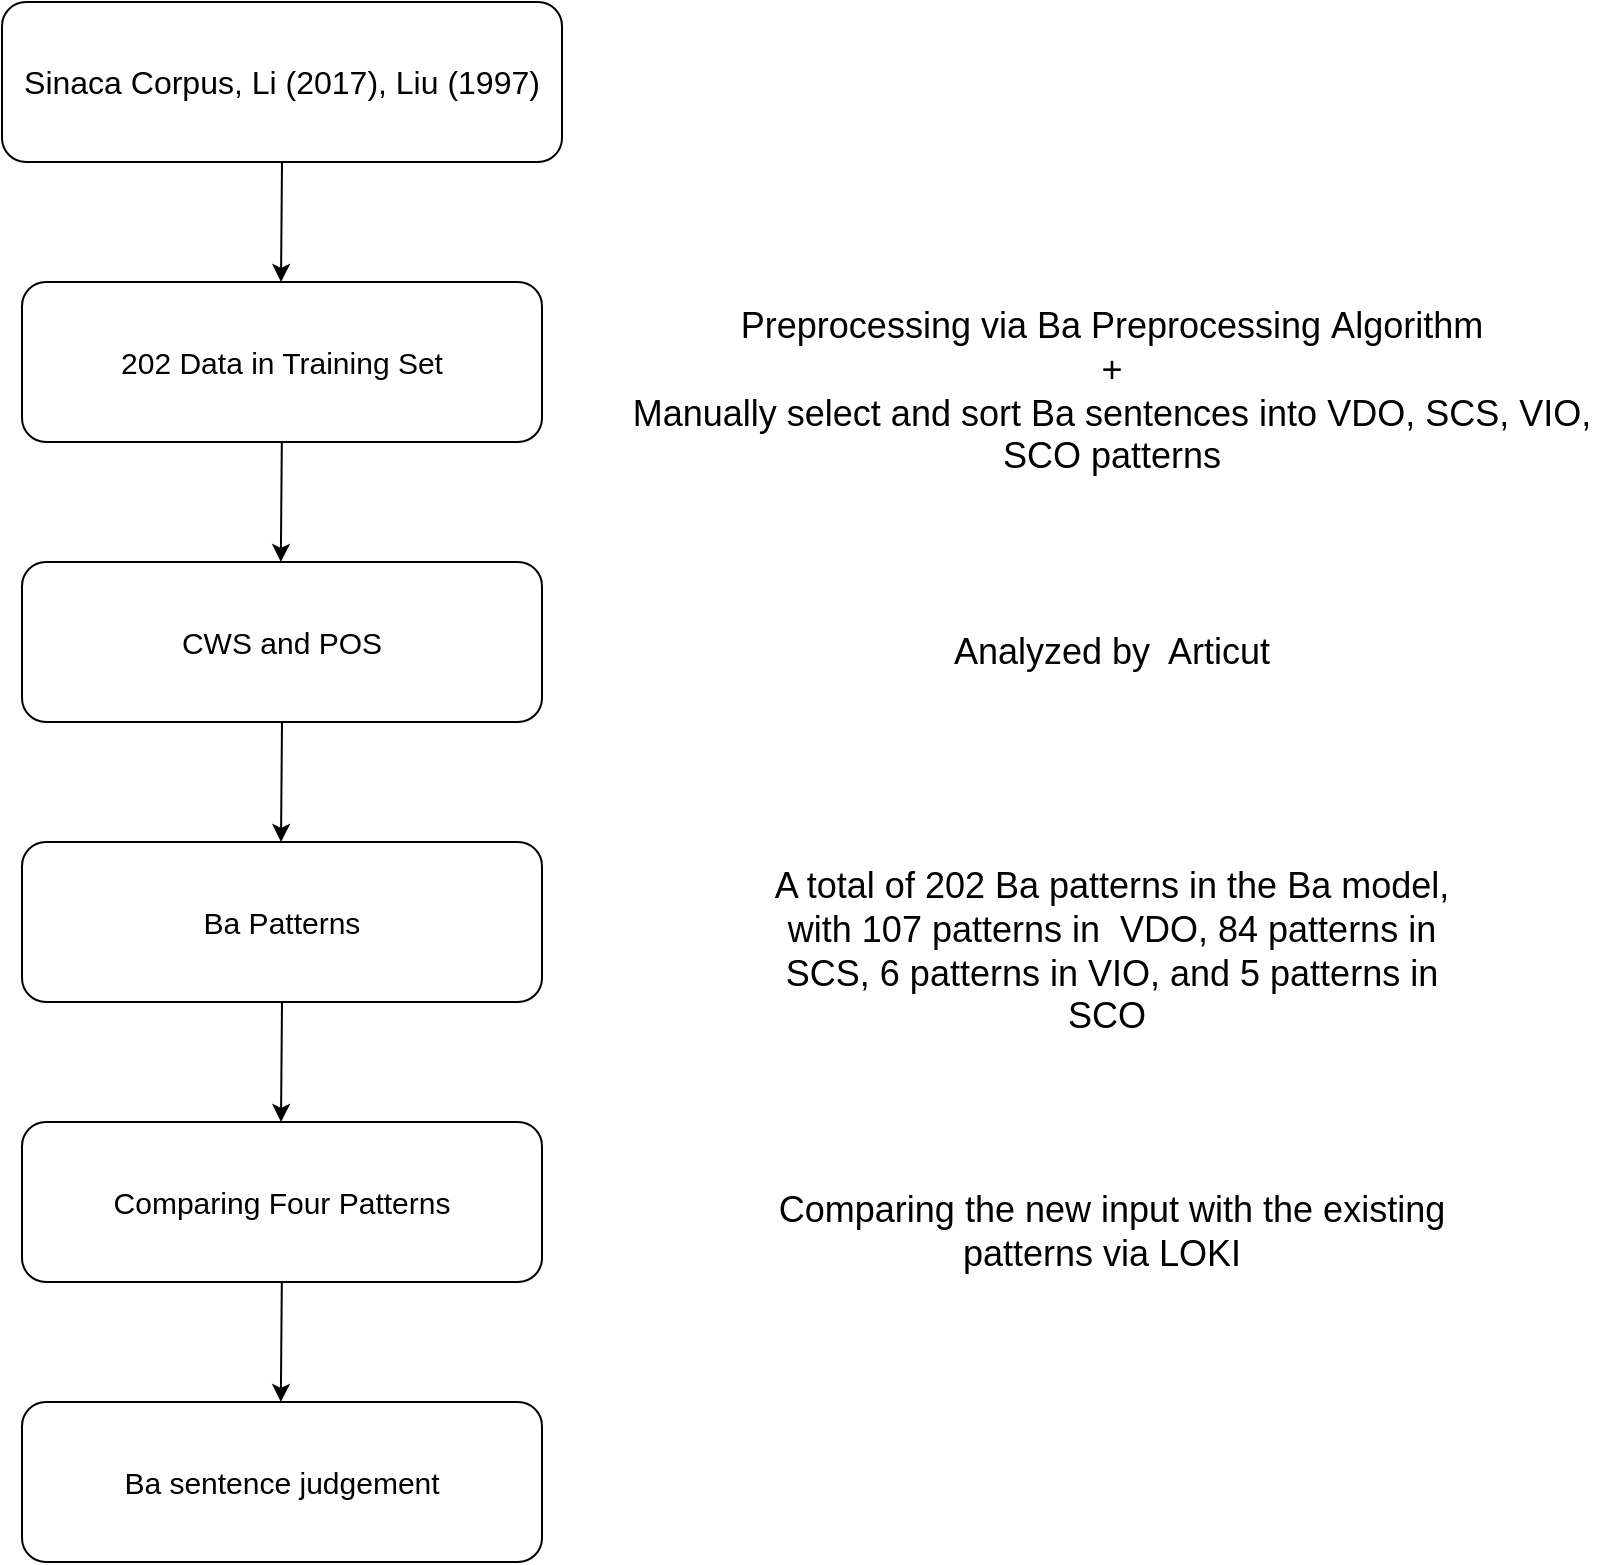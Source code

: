 <mxfile version="24.8.8">
  <diagram id="VhYtMKZ83w2tvJsrg3sf" name="第 1 页">
    <mxGraphModel dx="1841" dy="997" grid="1" gridSize="10" guides="1" tooltips="1" connect="1" arrows="1" fold="1" page="1" pageScale="1" pageWidth="1600" pageHeight="1200" math="0" shadow="0">
      <root>
        <mxCell id="0" />
        <mxCell id="1" parent="0" />
        <mxCell id="uM3loSz1BCQUuEdLPMse-7" value="&lt;span style=&quot;font-size: 15px; font-weight: 400;&quot;&gt;202 Data in Training Set&lt;/span&gt;" style="rounded=1;whiteSpace=wrap;html=1;fontStyle=1" parent="1" vertex="1">
          <mxGeometry x="400" y="280" width="260" height="80" as="geometry" />
        </mxCell>
        <mxCell id="uM3loSz1BCQUuEdLPMse-9" value="CWS and POS" style="rounded=1;whiteSpace=wrap;html=1;fontSize=15;" parent="1" vertex="1">
          <mxGeometry x="400" y="420" width="260" height="80" as="geometry" />
        </mxCell>
        <mxCell id="uM3loSz1BCQUuEdLPMse-10" value="&lt;font style=&quot;font-size: 15px;&quot;&gt;Ba Patterns&lt;/font&gt;" style="rounded=1;whiteSpace=wrap;html=1;fontSize=15;" parent="1" vertex="1">
          <mxGeometry x="400" y="560" width="260" height="80" as="geometry" />
        </mxCell>
        <mxCell id="uM3loSz1BCQUuEdLPMse-11" value="Comparing Four Patterns" style="rounded=1;whiteSpace=wrap;html=1;fontSize=15;" parent="1" vertex="1">
          <mxGeometry x="400" y="700" width="260" height="80" as="geometry" />
        </mxCell>
        <mxCell id="uM3loSz1BCQUuEdLPMse-16" value="" style="endArrow=classic;html=1;rounded=0;exitX=0.5;exitY=1;exitDx=0;exitDy=0;" parent="1" edge="1">
          <mxGeometry width="50" height="50" relative="1" as="geometry">
            <mxPoint x="529.91" y="360" as="sourcePoint" />
            <mxPoint x="529.41" y="420" as="targetPoint" />
          </mxGeometry>
        </mxCell>
        <mxCell id="uM3loSz1BCQUuEdLPMse-18" value="" style="endArrow=classic;html=1;rounded=0;exitX=0.5;exitY=1;exitDx=0;exitDy=0;" parent="1" edge="1">
          <mxGeometry width="50" height="50" relative="1" as="geometry">
            <mxPoint x="530" y="500" as="sourcePoint" />
            <mxPoint x="529.5" y="560" as="targetPoint" />
          </mxGeometry>
        </mxCell>
        <mxCell id="uM3loSz1BCQUuEdLPMse-20" value="" style="endArrow=classic;html=1;rounded=0;exitX=0.5;exitY=1;exitDx=0;exitDy=0;" parent="1" edge="1">
          <mxGeometry width="50" height="50" relative="1" as="geometry">
            <mxPoint x="530" y="640" as="sourcePoint" />
            <mxPoint x="529.5" y="700" as="targetPoint" />
          </mxGeometry>
        </mxCell>
        <mxCell id="uM3loSz1BCQUuEdLPMse-22" value="&lt;font style=&quot;font-size: 18px;&quot;&gt;A total of 202 Ba patterns in the Ba model, with 107 patterns in&amp;nbsp; VDO, 84 patterns in SCS, 6 patterns in VIO, and 5 patterns in SCO&amp;nbsp;&lt;/font&gt;" style="text;html=1;align=center;verticalAlign=middle;whiteSpace=wrap;rounded=0;fontSize=18;" parent="1" vertex="1">
          <mxGeometry x="760" y="560" width="370" height="110" as="geometry" />
        </mxCell>
        <mxCell id="uM3loSz1BCQUuEdLPMse-24" value="&lt;font style=&quot;font-size: 18px;&quot;&gt;Preprocessing via&amp;nbsp;&lt;/font&gt;&lt;span style=&quot;background-color: initial;&quot;&gt;Ba Preprocessing&amp;nbsp;Algorithm&lt;/span&gt;&lt;div&gt;&lt;div style=&quot;font-size: 18px;&quot;&gt;&lt;font style=&quot;font-size: 18px;&quot;&gt;+&lt;/font&gt;&lt;/div&gt;&lt;div style=&quot;font-size: 18px;&quot;&gt;&lt;font style=&quot;font-size: 18px;&quot;&gt;Manually select and sort Ba sentences into VDO, SCS, VIO, SCO patterns&lt;/font&gt;&lt;/div&gt;&lt;/div&gt;" style="text;html=1;align=center;verticalAlign=middle;whiteSpace=wrap;rounded=0;fontSize=18;" parent="1" vertex="1">
          <mxGeometry x="700" y="280" width="490" height="110" as="geometry" />
        </mxCell>
        <mxCell id="uM3loSz1BCQUuEdLPMse-34" value="Analyzed by&amp;nbsp; Articut" style="text;html=1;align=center;verticalAlign=middle;whiteSpace=wrap;rounded=0;fontSize=18;" parent="1" vertex="1">
          <mxGeometry x="760" y="410" width="370" height="110" as="geometry" />
        </mxCell>
        <mxCell id="uM3loSz1BCQUuEdLPMse-35" value="&lt;span style=&quot;font-size: 16px; font-weight: 400;&quot;&gt;Sinaca Corpus, Li (2017), Liu (1997)&lt;/span&gt;" style="rounded=1;whiteSpace=wrap;html=1;fontStyle=1" parent="1" vertex="1">
          <mxGeometry x="390" y="140" width="280" height="80" as="geometry" />
        </mxCell>
        <mxCell id="uM3loSz1BCQUuEdLPMse-38" value="" style="endArrow=classic;html=1;rounded=0;exitX=0.5;exitY=1;exitDx=0;exitDy=0;" parent="1" edge="1">
          <mxGeometry width="50" height="50" relative="1" as="geometry">
            <mxPoint x="530" y="220" as="sourcePoint" />
            <mxPoint x="529.5" y="280" as="targetPoint" />
          </mxGeometry>
        </mxCell>
        <mxCell id="uM3loSz1BCQUuEdLPMse-41" value="&lt;font style=&quot;font-size: 18px;&quot;&gt;Comparing the new input with the existing patterns via LOKI&amp;nbsp;&amp;nbsp;&lt;/font&gt;" style="text;html=1;align=center;verticalAlign=middle;whiteSpace=wrap;rounded=0;fontSize=18;" parent="1" vertex="1">
          <mxGeometry x="760" y="700" width="370" height="110" as="geometry" />
        </mxCell>
        <mxCell id="uM3loSz1BCQUuEdLPMse-42" value="Ba sentence judgement" style="rounded=1;whiteSpace=wrap;html=1;fontSize=15;" parent="1" vertex="1">
          <mxGeometry x="400" y="840" width="260" height="80" as="geometry" />
        </mxCell>
        <mxCell id="uM3loSz1BCQUuEdLPMse-44" value="" style="endArrow=classic;html=1;rounded=0;exitX=0.5;exitY=1;exitDx=0;exitDy=0;" parent="1" edge="1">
          <mxGeometry width="50" height="50" relative="1" as="geometry">
            <mxPoint x="529.91" y="780" as="sourcePoint" />
            <mxPoint x="529.41" y="840" as="targetPoint" />
          </mxGeometry>
        </mxCell>
      </root>
    </mxGraphModel>
  </diagram>
</mxfile>
